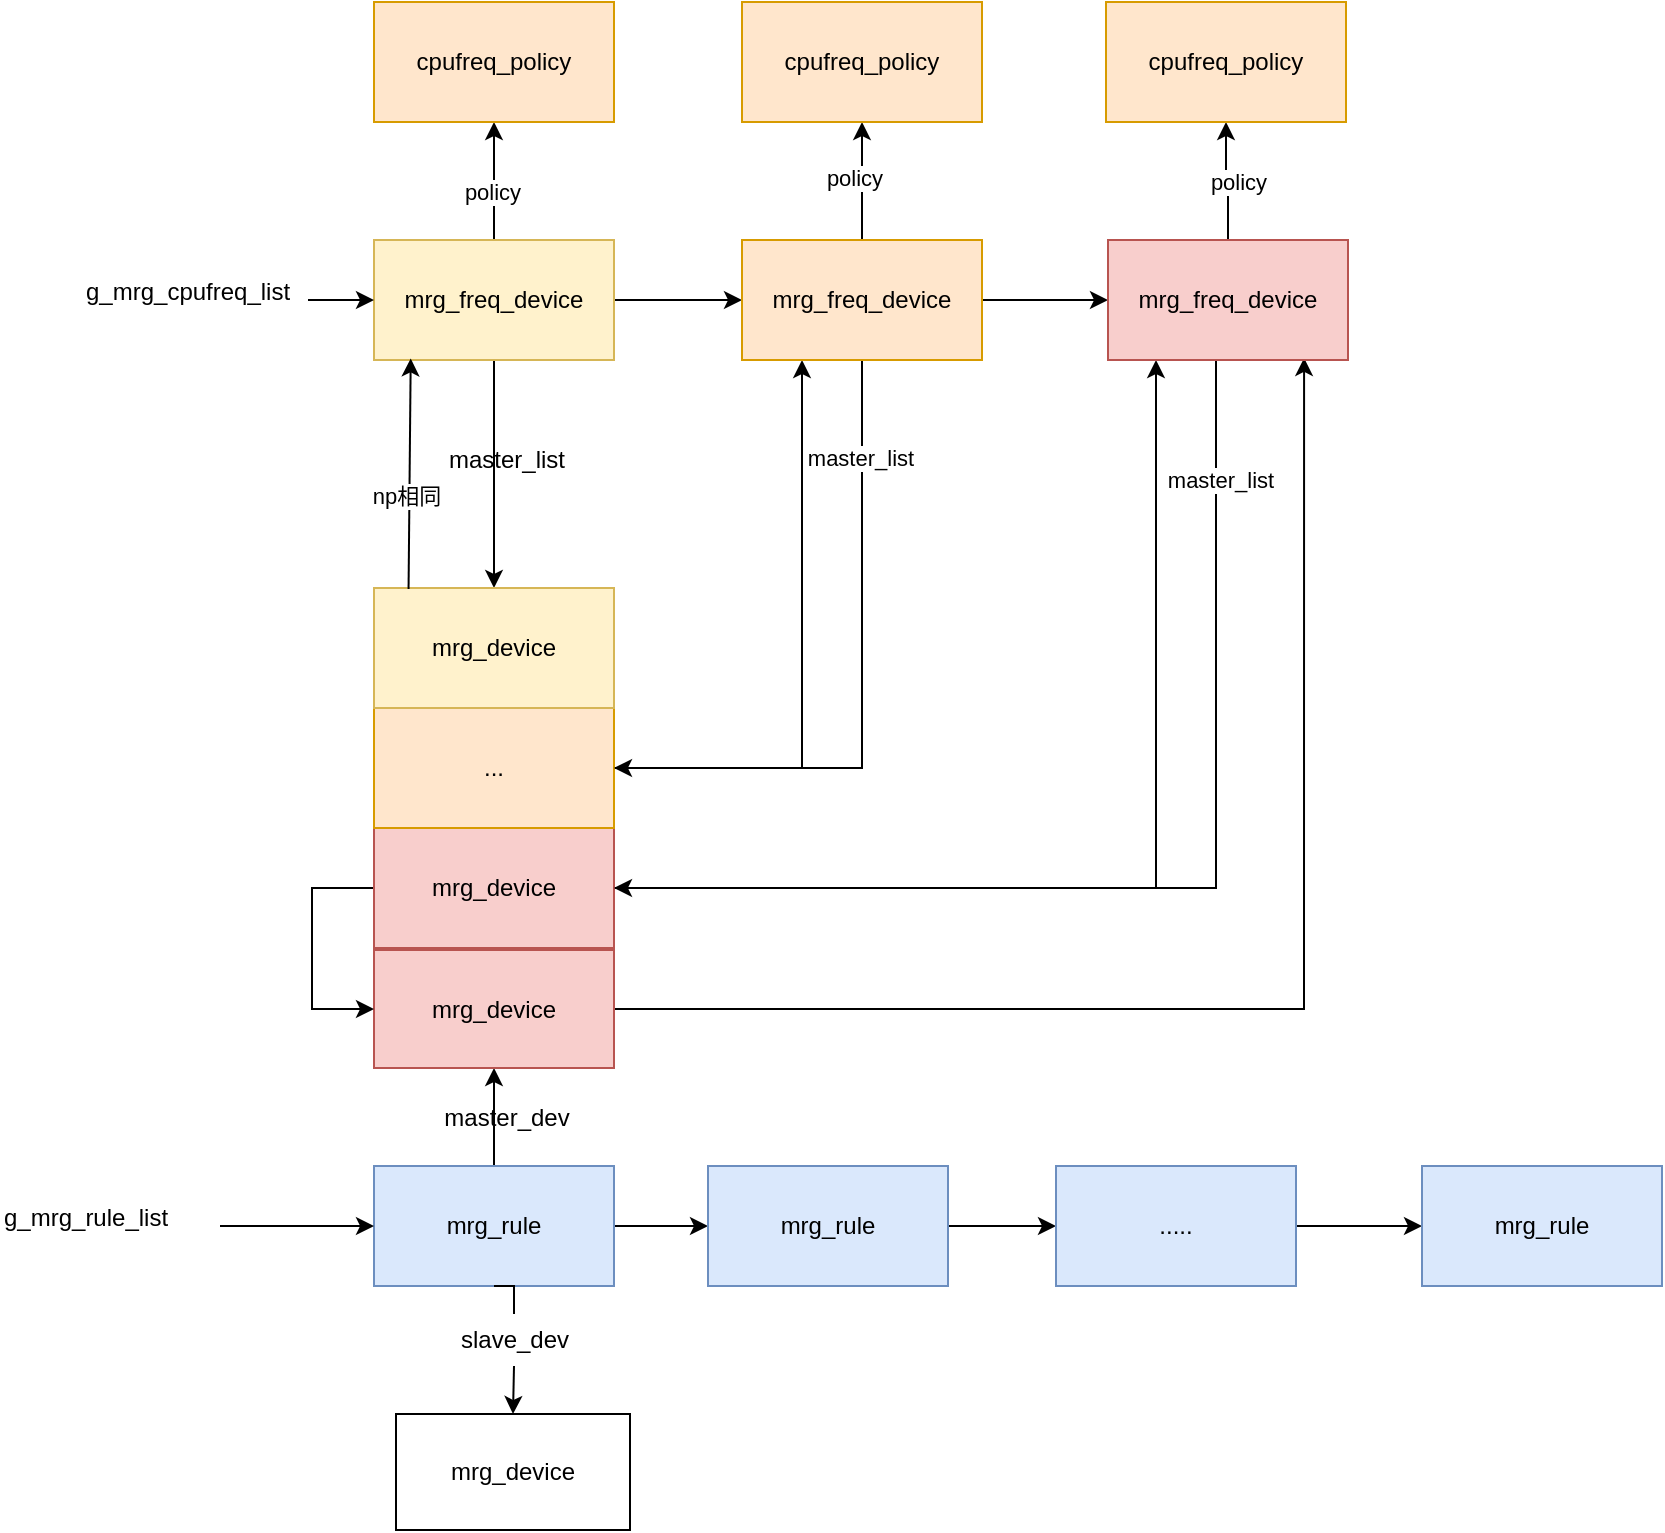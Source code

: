 <mxfile version="20.8.20" type="github">
  <diagram name="第 1 页" id="mdu7ti5iHFHdJadFfr3V">
    <mxGraphModel dx="2189" dy="1976" grid="0" gridSize="10" guides="1" tooltips="1" connect="1" arrows="1" fold="1" page="1" pageScale="1" pageWidth="827" pageHeight="1169" math="0" shadow="0">
      <root>
        <mxCell id="0" />
        <mxCell id="1" parent="0" />
        <mxCell id="RSmFcprhgYBJs7K2Uok0-37" style="edgeStyle=orthogonalEdgeStyle;rounded=0;orthogonalLoop=1;jettySize=auto;html=1;" edge="1" parent="1" source="RSmFcprhgYBJs7K2Uok0-18" target="RSmFcprhgYBJs7K2Uok0-33">
          <mxGeometry relative="1" as="geometry" />
        </mxCell>
        <mxCell id="RSmFcprhgYBJs7K2Uok0-48" style="edgeStyle=orthogonalEdgeStyle;rounded=0;orthogonalLoop=1;jettySize=auto;html=1;entryX=0.5;entryY=0;entryDx=0;entryDy=0;" edge="1" parent="1" source="RSmFcprhgYBJs7K2Uok0-18" target="RSmFcprhgYBJs7K2Uok0-32">
          <mxGeometry relative="1" as="geometry" />
        </mxCell>
        <mxCell id="RSmFcprhgYBJs7K2Uok0-62" style="edgeStyle=orthogonalEdgeStyle;rounded=0;orthogonalLoop=1;jettySize=auto;html=1;entryX=0.5;entryY=1;entryDx=0;entryDy=0;" edge="1" parent="1" source="RSmFcprhgYBJs7K2Uok0-18" target="RSmFcprhgYBJs7K2Uok0-59">
          <mxGeometry relative="1" as="geometry" />
        </mxCell>
        <mxCell id="RSmFcprhgYBJs7K2Uok0-65" value="policy" style="edgeLabel;html=1;align=center;verticalAlign=middle;resizable=0;points=[];" vertex="1" connectable="0" parent="RSmFcprhgYBJs7K2Uok0-62">
          <mxGeometry x="-0.191" y="1" relative="1" as="geometry">
            <mxPoint as="offset" />
          </mxGeometry>
        </mxCell>
        <mxCell id="RSmFcprhgYBJs7K2Uok0-18" value="mrg_freq_device" style="rounded=0;whiteSpace=wrap;html=1;fillColor=#fff2cc;strokeColor=#d6b656;" vertex="1" parent="1">
          <mxGeometry x="42" y="-229" width="120" height="60" as="geometry" />
        </mxCell>
        <mxCell id="RSmFcprhgYBJs7K2Uok0-20" style="edgeStyle=orthogonalEdgeStyle;rounded=0;orthogonalLoop=1;jettySize=auto;html=1;entryX=0.5;entryY=1;entryDx=0;entryDy=0;" edge="1" parent="1" source="RSmFcprhgYBJs7K2Uok0-22" target="RSmFcprhgYBJs7K2Uok0-24">
          <mxGeometry relative="1" as="geometry" />
        </mxCell>
        <mxCell id="RSmFcprhgYBJs7K2Uok0-21" style="edgeStyle=orthogonalEdgeStyle;rounded=0;orthogonalLoop=1;jettySize=auto;html=1;entryX=0.5;entryY=0;entryDx=0;entryDy=0;exitX=0.5;exitY=1;exitDx=0;exitDy=0;startArrow=none;" edge="1" parent="1" source="RSmFcprhgYBJs7K2Uok0-27" target="RSmFcprhgYBJs7K2Uok0-26">
          <mxGeometry relative="1" as="geometry" />
        </mxCell>
        <mxCell id="RSmFcprhgYBJs7K2Uok0-45" style="edgeStyle=orthogonalEdgeStyle;rounded=0;orthogonalLoop=1;jettySize=auto;html=1;entryX=0;entryY=0.5;entryDx=0;entryDy=0;" edge="1" parent="1" source="RSmFcprhgYBJs7K2Uok0-22" target="RSmFcprhgYBJs7K2Uok0-42">
          <mxGeometry relative="1" as="geometry" />
        </mxCell>
        <mxCell id="RSmFcprhgYBJs7K2Uok0-22" value="mrg_rule" style="rounded=0;whiteSpace=wrap;html=1;fillColor=#dae8fc;strokeColor=#6c8ebf;" vertex="1" parent="1">
          <mxGeometry x="42" y="234" width="120" height="60" as="geometry" />
        </mxCell>
        <mxCell id="RSmFcprhgYBJs7K2Uok0-70" style="edgeStyle=orthogonalEdgeStyle;rounded=0;orthogonalLoop=1;jettySize=auto;html=1;entryX=0.817;entryY=0.983;entryDx=0;entryDy=0;entryPerimeter=0;" edge="1" parent="1" source="RSmFcprhgYBJs7K2Uok0-24" target="RSmFcprhgYBJs7K2Uok0-34">
          <mxGeometry relative="1" as="geometry" />
        </mxCell>
        <mxCell id="RSmFcprhgYBJs7K2Uok0-24" value="mrg_device" style="rounded=0;whiteSpace=wrap;html=1;fillColor=#f8cecc;strokeColor=#b85450;" vertex="1" parent="1">
          <mxGeometry x="42" y="126" width="120" height="59" as="geometry" />
        </mxCell>
        <mxCell id="RSmFcprhgYBJs7K2Uok0-25" value="master_dev" style="text;html=1;align=center;verticalAlign=middle;resizable=0;points=[];autosize=1;strokeColor=none;fillColor=none;" vertex="1" parent="1">
          <mxGeometry x="67.5" y="197" width="81" height="26" as="geometry" />
        </mxCell>
        <mxCell id="RSmFcprhgYBJs7K2Uok0-26" value="mrg_device" style="rounded=0;whiteSpace=wrap;html=1;" vertex="1" parent="1">
          <mxGeometry x="53" y="358" width="117" height="58" as="geometry" />
        </mxCell>
        <mxCell id="RSmFcprhgYBJs7K2Uok0-56" style="edgeStyle=orthogonalEdgeStyle;rounded=0;orthogonalLoop=1;jettySize=auto;html=1;entryX=0;entryY=0.5;entryDx=0;entryDy=0;" edge="1" parent="1" source="RSmFcprhgYBJs7K2Uok0-30" target="RSmFcprhgYBJs7K2Uok0-24">
          <mxGeometry relative="1" as="geometry">
            <Array as="points">
              <mxPoint x="11" y="95" />
              <mxPoint x="11" y="155" />
            </Array>
          </mxGeometry>
        </mxCell>
        <mxCell id="RSmFcprhgYBJs7K2Uok0-69" style="edgeStyle=orthogonalEdgeStyle;rounded=0;orthogonalLoop=1;jettySize=auto;html=1;entryX=0.2;entryY=1;entryDx=0;entryDy=0;entryPerimeter=0;" edge="1" parent="1" source="RSmFcprhgYBJs7K2Uok0-30" target="RSmFcprhgYBJs7K2Uok0-34">
          <mxGeometry relative="1" as="geometry" />
        </mxCell>
        <mxCell id="RSmFcprhgYBJs7K2Uok0-30" value="mrg_device" style="rounded=0;whiteSpace=wrap;html=1;fillColor=#f8cecc;strokeColor=#b85450;" vertex="1" parent="1">
          <mxGeometry x="42" y="65" width="120" height="60" as="geometry" />
        </mxCell>
        <mxCell id="RSmFcprhgYBJs7K2Uok0-68" style="edgeStyle=orthogonalEdgeStyle;rounded=0;orthogonalLoop=1;jettySize=auto;html=1;entryX=0.25;entryY=1;entryDx=0;entryDy=0;" edge="1" parent="1" source="RSmFcprhgYBJs7K2Uok0-31" target="RSmFcprhgYBJs7K2Uok0-33">
          <mxGeometry relative="1" as="geometry" />
        </mxCell>
        <mxCell id="RSmFcprhgYBJs7K2Uok0-31" value="..." style="rounded=0;whiteSpace=wrap;html=1;fillColor=#ffe6cc;strokeColor=#d79b00;" vertex="1" parent="1">
          <mxGeometry x="42" y="5" width="120" height="60" as="geometry" />
        </mxCell>
        <mxCell id="RSmFcprhgYBJs7K2Uok0-32" value="mrg_device" style="rounded=0;whiteSpace=wrap;html=1;fillColor=#fff2cc;strokeColor=#d6b656;" vertex="1" parent="1">
          <mxGeometry x="42" y="-55" width="120" height="60" as="geometry" />
        </mxCell>
        <mxCell id="RSmFcprhgYBJs7K2Uok0-38" style="edgeStyle=orthogonalEdgeStyle;rounded=0;orthogonalLoop=1;jettySize=auto;html=1;" edge="1" parent="1" source="RSmFcprhgYBJs7K2Uok0-33" target="RSmFcprhgYBJs7K2Uok0-34">
          <mxGeometry relative="1" as="geometry" />
        </mxCell>
        <mxCell id="RSmFcprhgYBJs7K2Uok0-50" style="edgeStyle=orthogonalEdgeStyle;rounded=0;orthogonalLoop=1;jettySize=auto;html=1;entryX=1;entryY=0.5;entryDx=0;entryDy=0;exitX=0.5;exitY=1;exitDx=0;exitDy=0;" edge="1" parent="1" source="RSmFcprhgYBJs7K2Uok0-33" target="RSmFcprhgYBJs7K2Uok0-31">
          <mxGeometry relative="1" as="geometry" />
        </mxCell>
        <mxCell id="RSmFcprhgYBJs7K2Uok0-51" value="&lt;article data-content=&quot;[{&amp;quot;type&amp;quot;:&amp;quot;block&amp;quot;,&amp;quot;id&amp;quot;:&amp;quot;Tluz-1677480727434&amp;quot;,&amp;quot;name&amp;quot;:&amp;quot;code&amp;quot;,&amp;quot;data&amp;quot;:{&amp;quot;wrap&amp;quot;:false,&amp;quot;language&amp;quot;:&amp;quot;&amp;quot;,&amp;quot;theme&amp;quot;:&amp;quot;default&amp;quot;},&amp;quot;nodes&amp;quot;:[{&amp;quot;type&amp;quot;:&amp;quot;block&amp;quot;,&amp;quot;id&amp;quot;:&amp;quot;vgHy-1677483520936&amp;quot;,&amp;quot;name&amp;quot;:&amp;quot;code-line&amp;quot;,&amp;quot;data&amp;quot;:{},&amp;quot;nodes&amp;quot;:[{&amp;quot;type&amp;quot;:&amp;quot;text&amp;quot;,&amp;quot;id&amp;quot;:&amp;quot;uUUZ-1677483520935&amp;quot;,&amp;quot;leaves&amp;quot;:[{&amp;quot;text&amp;quot;:&amp;quot;master_list&amp;quot;,&amp;quot;marks&amp;quot;:[]}]}]}],&amp;quot;state&amp;quot;:{}}]&quot;&gt;&lt;div data-language=&quot;&quot; style=&quot;&quot; data-theme=&quot;default&quot;&gt;master_list&lt;/div&gt;&lt;/article&gt;" style="edgeLabel;html=1;align=center;verticalAlign=middle;resizable=0;points=[];" vertex="1" connectable="0" parent="RSmFcprhgYBJs7K2Uok0-50">
          <mxGeometry x="-0.701" y="-1" relative="1" as="geometry">
            <mxPoint as="offset" />
          </mxGeometry>
        </mxCell>
        <mxCell id="RSmFcprhgYBJs7K2Uok0-63" style="edgeStyle=orthogonalEdgeStyle;rounded=0;orthogonalLoop=1;jettySize=auto;html=1;entryX=0.5;entryY=1;entryDx=0;entryDy=0;" edge="1" parent="1" source="RSmFcprhgYBJs7K2Uok0-33" target="RSmFcprhgYBJs7K2Uok0-60">
          <mxGeometry relative="1" as="geometry" />
        </mxCell>
        <mxCell id="RSmFcprhgYBJs7K2Uok0-33" value="mrg_freq_device" style="rounded=0;whiteSpace=wrap;html=1;fillColor=#ffe6cc;strokeColor=#d79b00;" vertex="1" parent="1">
          <mxGeometry x="226" y="-229" width="120" height="60" as="geometry" />
        </mxCell>
        <mxCell id="RSmFcprhgYBJs7K2Uok0-52" style="edgeStyle=orthogonalEdgeStyle;rounded=0;orthogonalLoop=1;jettySize=auto;html=1;entryX=1;entryY=0.5;entryDx=0;entryDy=0;" edge="1" parent="1" source="RSmFcprhgYBJs7K2Uok0-34" target="RSmFcprhgYBJs7K2Uok0-30">
          <mxGeometry relative="1" as="geometry">
            <Array as="points">
              <mxPoint x="463" y="95" />
            </Array>
          </mxGeometry>
        </mxCell>
        <mxCell id="RSmFcprhgYBJs7K2Uok0-53" value="&lt;article data-content=&quot;[{&amp;quot;type&amp;quot;:&amp;quot;block&amp;quot;,&amp;quot;id&amp;quot;:&amp;quot;Tluz-1677480727434&amp;quot;,&amp;quot;name&amp;quot;:&amp;quot;code&amp;quot;,&amp;quot;data&amp;quot;:{&amp;quot;wrap&amp;quot;:false,&amp;quot;language&amp;quot;:&amp;quot;&amp;quot;,&amp;quot;theme&amp;quot;:&amp;quot;default&amp;quot;},&amp;quot;nodes&amp;quot;:[{&amp;quot;type&amp;quot;:&amp;quot;block&amp;quot;,&amp;quot;id&amp;quot;:&amp;quot;vgHy-1677483520936&amp;quot;,&amp;quot;name&amp;quot;:&amp;quot;code-line&amp;quot;,&amp;quot;data&amp;quot;:{},&amp;quot;nodes&amp;quot;:[{&amp;quot;type&amp;quot;:&amp;quot;text&amp;quot;,&amp;quot;id&amp;quot;:&amp;quot;uUUZ-1677483520935&amp;quot;,&amp;quot;leaves&amp;quot;:[{&amp;quot;text&amp;quot;:&amp;quot;master_list&amp;quot;,&amp;quot;marks&amp;quot;:[]}]}]}],&amp;quot;state&amp;quot;:{}}]&quot;&gt;&lt;div data-language=&quot;&quot; style=&quot;&quot; data-theme=&quot;default&quot;&gt;master_list&lt;/div&gt;&lt;/article&gt;" style="edgeLabel;html=1;align=center;verticalAlign=middle;resizable=0;points=[];" vertex="1" connectable="0" parent="RSmFcprhgYBJs7K2Uok0-52">
          <mxGeometry x="-0.788" y="2" relative="1" as="geometry">
            <mxPoint as="offset" />
          </mxGeometry>
        </mxCell>
        <mxCell id="RSmFcprhgYBJs7K2Uok0-64" style="edgeStyle=orthogonalEdgeStyle;rounded=0;orthogonalLoop=1;jettySize=auto;html=1;entryX=0.5;entryY=1;entryDx=0;entryDy=0;" edge="1" parent="1" source="RSmFcprhgYBJs7K2Uok0-34" target="RSmFcprhgYBJs7K2Uok0-61">
          <mxGeometry relative="1" as="geometry" />
        </mxCell>
        <mxCell id="RSmFcprhgYBJs7K2Uok0-34" value="mrg_freq_device" style="rounded=0;whiteSpace=wrap;html=1;fillColor=#f8cecc;strokeColor=#b85450;" vertex="1" parent="1">
          <mxGeometry x="409" y="-229" width="120" height="60" as="geometry" />
        </mxCell>
        <mxCell id="RSmFcprhgYBJs7K2Uok0-36" style="edgeStyle=orthogonalEdgeStyle;rounded=0;orthogonalLoop=1;jettySize=auto;html=1;" edge="1" parent="1" source="RSmFcprhgYBJs7K2Uok0-35" target="RSmFcprhgYBJs7K2Uok0-18">
          <mxGeometry relative="1" as="geometry" />
        </mxCell>
        <mxCell id="RSmFcprhgYBJs7K2Uok0-35" value="&lt;meta charset=&quot;utf-8&quot;&gt;&lt;article data-content=&quot;[{&amp;quot;type&amp;quot;:&amp;quot;block&amp;quot;,&amp;quot;id&amp;quot;:&amp;quot;Tluz-1677480727434&amp;quot;,&amp;quot;name&amp;quot;:&amp;quot;code&amp;quot;,&amp;quot;data&amp;quot;:{&amp;quot;wrap&amp;quot;:false,&amp;quot;language&amp;quot;:&amp;quot;&amp;quot;,&amp;quot;theme&amp;quot;:&amp;quot;default&amp;quot;},&amp;quot;nodes&amp;quot;:[{&amp;quot;type&amp;quot;:&amp;quot;block&amp;quot;,&amp;quot;id&amp;quot;:&amp;quot;RiQY-1677484245727&amp;quot;,&amp;quot;name&amp;quot;:&amp;quot;code-line&amp;quot;,&amp;quot;data&amp;quot;:{},&amp;quot;nodes&amp;quot;:[{&amp;quot;type&amp;quot;:&amp;quot;text&amp;quot;,&amp;quot;id&amp;quot;:&amp;quot;qBcn-1677484245725&amp;quot;,&amp;quot;leaves&amp;quot;:[{&amp;quot;text&amp;quot;:&amp;quot;g_mrg_cpufreq_list&amp;quot;,&amp;quot;marks&amp;quot;:[]}]}]}],&amp;quot;state&amp;quot;:{}}]&quot;&gt;&lt;div data-language=&quot;&quot; style=&quot;&quot; data-theme=&quot;default&quot;&gt;g_mrg_cpufreq_list&lt;/div&gt;&lt;/article&gt;" style="text;whiteSpace=wrap;html=1;" vertex="1" parent="1">
          <mxGeometry x="-104" y="-217" width="113" height="36" as="geometry" />
        </mxCell>
        <mxCell id="RSmFcprhgYBJs7K2Uok0-40" style="edgeStyle=orthogonalEdgeStyle;rounded=0;orthogonalLoop=1;jettySize=auto;html=1;entryX=0;entryY=0.5;entryDx=0;entryDy=0;" edge="1" parent="1" source="RSmFcprhgYBJs7K2Uok0-39" target="RSmFcprhgYBJs7K2Uok0-22">
          <mxGeometry relative="1" as="geometry" />
        </mxCell>
        <mxCell id="RSmFcprhgYBJs7K2Uok0-39" value="&lt;meta charset=&quot;utf-8&quot;&gt;&lt;article data-content=&quot;[{&amp;quot;type&amp;quot;:&amp;quot;block&amp;quot;,&amp;quot;id&amp;quot;:&amp;quot;Tluz-1677480727434&amp;quot;,&amp;quot;name&amp;quot;:&amp;quot;code&amp;quot;,&amp;quot;data&amp;quot;:{&amp;quot;wrap&amp;quot;:false,&amp;quot;language&amp;quot;:&amp;quot;&amp;quot;,&amp;quot;theme&amp;quot;:&amp;quot;default&amp;quot;},&amp;quot;nodes&amp;quot;:[{&amp;quot;type&amp;quot;:&amp;quot;block&amp;quot;,&amp;quot;id&amp;quot;:&amp;quot;BoUh-1677482094588&amp;quot;,&amp;quot;name&amp;quot;:&amp;quot;code-line&amp;quot;,&amp;quot;data&amp;quot;:{},&amp;quot;nodes&amp;quot;:[{&amp;quot;type&amp;quot;:&amp;quot;text&amp;quot;,&amp;quot;id&amp;quot;:&amp;quot;zGaO-1677482094586&amp;quot;,&amp;quot;leaves&amp;quot;:[{&amp;quot;text&amp;quot;:&amp;quot;g_mrg_rule_list&amp;quot;,&amp;quot;marks&amp;quot;:[]}]}]}],&amp;quot;state&amp;quot;:{}}]&quot;&gt;&lt;div data-language=&quot;&quot; style=&quot;&quot; data-theme=&quot;default&quot;&gt;g_mrg_rule_list&lt;/div&gt;&lt;/article&gt;" style="text;whiteSpace=wrap;html=1;" vertex="1" parent="1">
          <mxGeometry x="-145" y="246" width="110" height="36" as="geometry" />
        </mxCell>
        <mxCell id="RSmFcprhgYBJs7K2Uok0-41" value="" style="edgeStyle=orthogonalEdgeStyle;rounded=0;orthogonalLoop=1;jettySize=auto;html=1;entryX=0.5;entryY=0;entryDx=0;entryDy=0;exitX=0.5;exitY=1;exitDx=0;exitDy=0;endArrow=none;" edge="1" parent="1" source="RSmFcprhgYBJs7K2Uok0-22" target="RSmFcprhgYBJs7K2Uok0-27">
          <mxGeometry relative="1" as="geometry">
            <mxPoint x="102" y="294" as="sourcePoint" />
            <mxPoint x="102" y="364" as="targetPoint" />
          </mxGeometry>
        </mxCell>
        <mxCell id="RSmFcprhgYBJs7K2Uok0-27" value="slave_dev" style="text;html=1;align=center;verticalAlign=middle;resizable=0;points=[];autosize=1;strokeColor=none;fillColor=none;" vertex="1" parent="1">
          <mxGeometry x="76" y="308" width="72" height="26" as="geometry" />
        </mxCell>
        <mxCell id="RSmFcprhgYBJs7K2Uok0-46" style="edgeStyle=orthogonalEdgeStyle;rounded=0;orthogonalLoop=1;jettySize=auto;html=1;entryX=0;entryY=0.5;entryDx=0;entryDy=0;" edge="1" parent="1" source="RSmFcprhgYBJs7K2Uok0-42" target="RSmFcprhgYBJs7K2Uok0-43">
          <mxGeometry relative="1" as="geometry" />
        </mxCell>
        <mxCell id="RSmFcprhgYBJs7K2Uok0-42" value="mrg_rule" style="rounded=0;whiteSpace=wrap;html=1;fillColor=#dae8fc;strokeColor=#6c8ebf;" vertex="1" parent="1">
          <mxGeometry x="209" y="234" width="120" height="60" as="geometry" />
        </mxCell>
        <mxCell id="RSmFcprhgYBJs7K2Uok0-47" style="edgeStyle=orthogonalEdgeStyle;rounded=0;orthogonalLoop=1;jettySize=auto;html=1;entryX=0;entryY=0.5;entryDx=0;entryDy=0;" edge="1" parent="1" source="RSmFcprhgYBJs7K2Uok0-43" target="RSmFcprhgYBJs7K2Uok0-44">
          <mxGeometry relative="1" as="geometry" />
        </mxCell>
        <mxCell id="RSmFcprhgYBJs7K2Uok0-43" value="....." style="rounded=0;whiteSpace=wrap;html=1;fillColor=#dae8fc;strokeColor=#6c8ebf;" vertex="1" parent="1">
          <mxGeometry x="383" y="234" width="120" height="60" as="geometry" />
        </mxCell>
        <mxCell id="RSmFcprhgYBJs7K2Uok0-44" value="mrg_rule" style="rounded=0;whiteSpace=wrap;html=1;fillColor=#dae8fc;strokeColor=#6c8ebf;" vertex="1" parent="1">
          <mxGeometry x="566" y="234" width="120" height="60" as="geometry" />
        </mxCell>
        <mxCell id="RSmFcprhgYBJs7K2Uok0-49" value="&lt;article data-content=&quot;[{&amp;quot;type&amp;quot;:&amp;quot;block&amp;quot;,&amp;quot;id&amp;quot;:&amp;quot;Tluz-1677480727434&amp;quot;,&amp;quot;name&amp;quot;:&amp;quot;code&amp;quot;,&amp;quot;data&amp;quot;:{&amp;quot;wrap&amp;quot;:false,&amp;quot;language&amp;quot;:&amp;quot;&amp;quot;,&amp;quot;theme&amp;quot;:&amp;quot;default&amp;quot;},&amp;quot;nodes&amp;quot;:[{&amp;quot;type&amp;quot;:&amp;quot;block&amp;quot;,&amp;quot;id&amp;quot;:&amp;quot;vgHy-1677483520936&amp;quot;,&amp;quot;name&amp;quot;:&amp;quot;code-line&amp;quot;,&amp;quot;data&amp;quot;:{},&amp;quot;nodes&amp;quot;:[{&amp;quot;type&amp;quot;:&amp;quot;text&amp;quot;,&amp;quot;id&amp;quot;:&amp;quot;uUUZ-1677483520935&amp;quot;,&amp;quot;leaves&amp;quot;:[{&amp;quot;text&amp;quot;:&amp;quot;master_list&amp;quot;,&amp;quot;marks&amp;quot;:[]}]}]}],&amp;quot;state&amp;quot;:{}}]&quot;&gt;&lt;div data-language=&quot;&quot; style=&quot;&quot; data-theme=&quot;default&quot;&gt;master_list&lt;/div&gt;&lt;/article&gt;" style="text;html=1;align=center;verticalAlign=middle;resizable=0;points=[];autosize=1;strokeColor=none;fillColor=none;" vertex="1" parent="1">
          <mxGeometry x="70" y="-132" width="76" height="26" as="geometry" />
        </mxCell>
        <mxCell id="RSmFcprhgYBJs7K2Uok0-57" value="" style="endArrow=classic;html=1;rounded=0;exitX=0.144;exitY=0.009;exitDx=0;exitDy=0;entryX=0.153;entryY=0.987;entryDx=0;entryDy=0;entryPerimeter=0;exitPerimeter=0;" edge="1" parent="1" source="RSmFcprhgYBJs7K2Uok0-32" target="RSmFcprhgYBJs7K2Uok0-18">
          <mxGeometry width="50" height="50" relative="1" as="geometry">
            <mxPoint x="-187" y="-53" as="sourcePoint" />
            <mxPoint x="-137" y="-103" as="targetPoint" />
          </mxGeometry>
        </mxCell>
        <mxCell id="RSmFcprhgYBJs7K2Uok0-58" value="np相同" style="edgeLabel;html=1;align=center;verticalAlign=middle;resizable=0;points=[];" vertex="1" connectable="0" parent="RSmFcprhgYBJs7K2Uok0-57">
          <mxGeometry x="-0.184" y="2" relative="1" as="geometry">
            <mxPoint as="offset" />
          </mxGeometry>
        </mxCell>
        <mxCell id="RSmFcprhgYBJs7K2Uok0-59" value="cpufreq_policy" style="rounded=0;whiteSpace=wrap;html=1;fillColor=#ffe6cc;strokeColor=#d79b00;" vertex="1" parent="1">
          <mxGeometry x="42" y="-348" width="120" height="60" as="geometry" />
        </mxCell>
        <mxCell id="RSmFcprhgYBJs7K2Uok0-60" value="cpufreq_policy" style="rounded=0;whiteSpace=wrap;html=1;fillColor=#ffe6cc;strokeColor=#d79b00;" vertex="1" parent="1">
          <mxGeometry x="226" y="-348" width="120" height="60" as="geometry" />
        </mxCell>
        <mxCell id="RSmFcprhgYBJs7K2Uok0-61" value="cpufreq_policy" style="rounded=0;whiteSpace=wrap;html=1;fillColor=#ffe6cc;strokeColor=#d79b00;" vertex="1" parent="1">
          <mxGeometry x="408" y="-348" width="120" height="60" as="geometry" />
        </mxCell>
        <mxCell id="RSmFcprhgYBJs7K2Uok0-66" value="policy" style="edgeLabel;html=1;align=center;verticalAlign=middle;resizable=0;points=[];" vertex="1" connectable="0" parent="1">
          <mxGeometry x="162" y="-243" as="geometry">
            <mxPoint x="120" y="-17" as="offset" />
          </mxGeometry>
        </mxCell>
        <mxCell id="RSmFcprhgYBJs7K2Uok0-67" value="policy" style="edgeLabel;html=1;align=center;verticalAlign=middle;resizable=0;points=[];" vertex="1" connectable="0" parent="1">
          <mxGeometry x="474" y="-258" as="geometry" />
        </mxCell>
      </root>
    </mxGraphModel>
  </diagram>
</mxfile>
